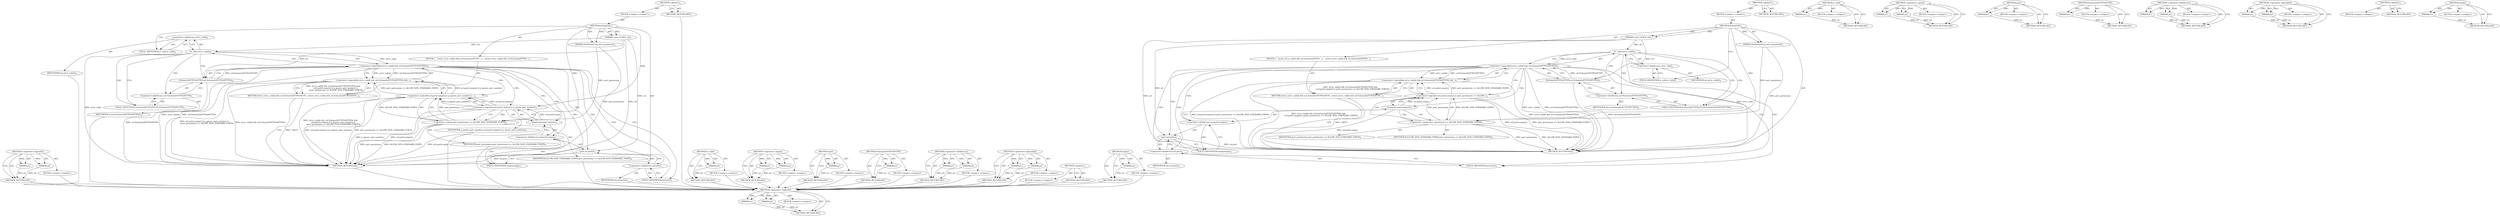 digraph "empty" {
vulnerable_73 [label=<(METHOD,&lt;operator&gt;.logicalOr)>];
vulnerable_74 [label=<(PARAM,p1)>];
vulnerable_75 [label=<(PARAM,p2)>];
vulnerable_76 [label=<(BLOCK,&lt;empty&gt;,&lt;empty&gt;)>];
vulnerable_77 [label=<(METHOD_RETURN,ANY)>];
vulnerable_6 [label=<(METHOD,&lt;global&gt;)<SUB>1</SUB>>];
vulnerable_7 [label=<(BLOCK,&lt;empty&gt;,&lt;empty&gt;)<SUB>1</SUB>>];
vulnerable_8 [label=<(METHOD,IsValidURL)<SUB>1</SUB>>];
vulnerable_9 [label=<(PARAM,const GURL&amp; url)<SUB>1</SUB>>];
vulnerable_10 [label=<(PARAM,PortPermission port_permission)<SUB>1</SUB>>];
vulnerable_11 [label=<(BLOCK,{
   return url.is_valid() &amp;&amp; url.SchemeIsHTTPO...,{
   return url.is_valid() &amp;&amp; url.SchemeIsHTTPO...)<SUB>1</SUB>>];
vulnerable_12 [label=<(RETURN,return url.is_valid() &amp;&amp; url.SchemeIsHTTPOrHTTP...,return url.is_valid() &amp;&amp; url.SchemeIsHTTPOrHTTP...)<SUB>2</SUB>>];
vulnerable_13 [label=<(&lt;operator&gt;.logicalAnd,url.is_valid() &amp;&amp; url.SchemeIsHTTPOrHTTPS() &amp;&amp;
...)<SUB>2</SUB>>];
vulnerable_14 [label=<(&lt;operator&gt;.logicalAnd,url.is_valid() &amp;&amp; url.SchemeIsHTTPOrHTTPS())<SUB>2</SUB>>];
vulnerable_15 [label=<(is_valid,url.is_valid())<SUB>2</SUB>>];
vulnerable_16 [label=<(&lt;operator&gt;.fieldAccess,url.is_valid)<SUB>2</SUB>>];
vulnerable_17 [label=<(IDENTIFIER,url,url.is_valid())<SUB>2</SUB>>];
vulnerable_18 [label=<(FIELD_IDENTIFIER,is_valid,is_valid)<SUB>2</SUB>>];
vulnerable_19 [label=<(SchemeIsHTTPOrHTTPS,url.SchemeIsHTTPOrHTTPS())<SUB>2</SUB>>];
vulnerable_20 [label=<(&lt;operator&gt;.fieldAccess,url.SchemeIsHTTPOrHTTPS)<SUB>2</SUB>>];
vulnerable_21 [label=<(IDENTIFIER,url,url.SchemeIsHTTPOrHTTPS())<SUB>2</SUB>>];
vulnerable_22 [label=<(FIELD_IDENTIFIER,SchemeIsHTTPOrHTTPS,SchemeIsHTTPOrHTTPS)<SUB>2</SUB>>];
vulnerable_23 [label=<(&lt;operator&gt;.logicalOr,url.port().empty() || (port_permission == ALLOW...)<SUB>3</SUB>>];
vulnerable_24 [label=<(empty,url.port().empty())<SUB>3</SUB>>];
vulnerable_25 [label=<(&lt;operator&gt;.fieldAccess,url.port().empty)<SUB>3</SUB>>];
vulnerable_26 [label=<(port,url.port())<SUB>3</SUB>>];
vulnerable_27 [label=<(&lt;operator&gt;.fieldAccess,url.port)<SUB>3</SUB>>];
vulnerable_28 [label=<(IDENTIFIER,url,url.port())<SUB>3</SUB>>];
vulnerable_29 [label=<(FIELD_IDENTIFIER,port,port)<SUB>3</SUB>>];
vulnerable_30 [label=<(FIELD_IDENTIFIER,empty,empty)<SUB>3</SUB>>];
vulnerable_31 [label=<(&lt;operator&gt;.equals,port_permission == ALLOW_NON_STANDARD_PORTS)<SUB>3</SUB>>];
vulnerable_32 [label=<(IDENTIFIER,port_permission,port_permission == ALLOW_NON_STANDARD_PORTS)<SUB>3</SUB>>];
vulnerable_33 [label=<(IDENTIFIER,ALLOW_NON_STANDARD_PORTS,port_permission == ALLOW_NON_STANDARD_PORTS)<SUB>3</SUB>>];
vulnerable_34 [label=<(METHOD_RETURN,bool)<SUB>1</SUB>>];
vulnerable_36 [label=<(METHOD_RETURN,ANY)<SUB>1</SUB>>];
vulnerable_60 [label=<(METHOD,is_valid)>];
vulnerable_61 [label=<(PARAM,p1)>];
vulnerable_62 [label=<(BLOCK,&lt;empty&gt;,&lt;empty&gt;)>];
vulnerable_63 [label=<(METHOD_RETURN,ANY)>];
vulnerable_86 [label=<(METHOD,&lt;operator&gt;.equals)>];
vulnerable_87 [label=<(PARAM,p1)>];
vulnerable_88 [label=<(PARAM,p2)>];
vulnerable_89 [label=<(BLOCK,&lt;empty&gt;,&lt;empty&gt;)>];
vulnerable_90 [label=<(METHOD_RETURN,ANY)>];
vulnerable_82 [label=<(METHOD,port)>];
vulnerable_83 [label=<(PARAM,p1)>];
vulnerable_84 [label=<(BLOCK,&lt;empty&gt;,&lt;empty&gt;)>];
vulnerable_85 [label=<(METHOD_RETURN,ANY)>];
vulnerable_69 [label=<(METHOD,SchemeIsHTTPOrHTTPS)>];
vulnerable_70 [label=<(PARAM,p1)>];
vulnerable_71 [label=<(BLOCK,&lt;empty&gt;,&lt;empty&gt;)>];
vulnerable_72 [label=<(METHOD_RETURN,ANY)>];
vulnerable_64 [label=<(METHOD,&lt;operator&gt;.fieldAccess)>];
vulnerable_65 [label=<(PARAM,p1)>];
vulnerable_66 [label=<(PARAM,p2)>];
vulnerable_67 [label=<(BLOCK,&lt;empty&gt;,&lt;empty&gt;)>];
vulnerable_68 [label=<(METHOD_RETURN,ANY)>];
vulnerable_55 [label=<(METHOD,&lt;operator&gt;.logicalAnd)>];
vulnerable_56 [label=<(PARAM,p1)>];
vulnerable_57 [label=<(PARAM,p2)>];
vulnerable_58 [label=<(BLOCK,&lt;empty&gt;,&lt;empty&gt;)>];
vulnerable_59 [label=<(METHOD_RETURN,ANY)>];
vulnerable_49 [label=<(METHOD,&lt;global&gt;)<SUB>1</SUB>>];
vulnerable_50 [label=<(BLOCK,&lt;empty&gt;,&lt;empty&gt;)>];
vulnerable_51 [label=<(METHOD_RETURN,ANY)>];
vulnerable_78 [label=<(METHOD,empty)>];
vulnerable_79 [label=<(PARAM,p1)>];
vulnerable_80 [label=<(BLOCK,&lt;empty&gt;,&lt;empty&gt;)>];
vulnerable_81 [label=<(METHOD_RETURN,ANY)>];
fixed_75 [label=<(METHOD,&lt;operator&gt;.logicalOr)>];
fixed_76 [label=<(PARAM,p1)>];
fixed_77 [label=<(PARAM,p2)>];
fixed_78 [label=<(BLOCK,&lt;empty&gt;,&lt;empty&gt;)>];
fixed_79 [label=<(METHOD_RETURN,ANY)>];
fixed_6 [label=<(METHOD,&lt;global&gt;)<SUB>1</SUB>>];
fixed_7 [label=<(BLOCK,&lt;empty&gt;,&lt;empty&gt;)<SUB>1</SUB>>];
fixed_8 [label=<(METHOD,IsValidURL)<SUB>1</SUB>>];
fixed_9 [label=<(PARAM,const GURL&amp; url)<SUB>1</SUB>>];
fixed_10 [label=<(PARAM,PortPermission port_permission)<SUB>1</SUB>>];
fixed_11 [label=<(BLOCK,{
   return url.is_valid() &amp;&amp; url.SchemeIsHTTPO...,{
   return url.is_valid() &amp;&amp; url.SchemeIsHTTPO...)<SUB>1</SUB>>];
fixed_12 [label=<(RETURN,return url.is_valid() &amp;&amp; url.SchemeIsHTTPOrHTTP...,return url.is_valid() &amp;&amp; url.SchemeIsHTTPOrHTTP...)<SUB>2</SUB>>];
fixed_13 [label=<(&lt;operator&gt;.logicalAnd,url.is_valid() &amp;&amp; url.SchemeIsHTTPOrHTTPS() &amp;&amp;
...)<SUB>2</SUB>>];
fixed_14 [label=<(&lt;operator&gt;.logicalAnd,url.is_valid() &amp;&amp; url.SchemeIsHTTPOrHTTPS())<SUB>2</SUB>>];
fixed_15 [label=<(is_valid,url.is_valid())<SUB>2</SUB>>];
fixed_16 [label=<(&lt;operator&gt;.fieldAccess,url.is_valid)<SUB>2</SUB>>];
fixed_17 [label=<(IDENTIFIER,url,url.is_valid())<SUB>2</SUB>>];
fixed_18 [label=<(FIELD_IDENTIFIER,is_valid,is_valid)<SUB>2</SUB>>];
fixed_19 [label=<(SchemeIsHTTPOrHTTPS,url.SchemeIsHTTPOrHTTPS())<SUB>2</SUB>>];
fixed_20 [label=<(&lt;operator&gt;.fieldAccess,url.SchemeIsHTTPOrHTTPS)<SUB>2</SUB>>];
fixed_21 [label=<(IDENTIFIER,url,url.SchemeIsHTTPOrHTTPS())<SUB>2</SUB>>];
fixed_22 [label=<(FIELD_IDENTIFIER,SchemeIsHTTPOrHTTPS,SchemeIsHTTPOrHTTPS)<SUB>2</SUB>>];
fixed_23 [label=<(&lt;operator&gt;.logicalOr,url.port().empty() || g_ignore_port_numbers ||
...)<SUB>3</SUB>>];
fixed_24 [label=<(&lt;operator&gt;.logicalOr,url.port().empty() || g_ignore_port_numbers)<SUB>3</SUB>>];
fixed_25 [label=<(empty,url.port().empty())<SUB>3</SUB>>];
fixed_26 [label=<(&lt;operator&gt;.fieldAccess,url.port().empty)<SUB>3</SUB>>];
fixed_27 [label=<(port,url.port())<SUB>3</SUB>>];
fixed_28 [label=<(&lt;operator&gt;.fieldAccess,url.port)<SUB>3</SUB>>];
fixed_29 [label=<(IDENTIFIER,url,url.port())<SUB>3</SUB>>];
fixed_30 [label=<(FIELD_IDENTIFIER,port,port)<SUB>3</SUB>>];
fixed_31 [label=<(FIELD_IDENTIFIER,empty,empty)<SUB>3</SUB>>];
fixed_32 [label=<(IDENTIFIER,g_ignore_port_numbers,url.port().empty() || g_ignore_port_numbers)<SUB>3</SUB>>];
fixed_33 [label=<(&lt;operator&gt;.equals,port_permission == ALLOW_NON_STANDARD_PORTS)<SUB>4</SUB>>];
fixed_34 [label=<(IDENTIFIER,port_permission,port_permission == ALLOW_NON_STANDARD_PORTS)<SUB>4</SUB>>];
fixed_35 [label=<(IDENTIFIER,ALLOW_NON_STANDARD_PORTS,port_permission == ALLOW_NON_STANDARD_PORTS)<SUB>4</SUB>>];
fixed_36 [label=<(METHOD_RETURN,bool)<SUB>1</SUB>>];
fixed_38 [label=<(METHOD_RETURN,ANY)<SUB>1</SUB>>];
fixed_62 [label=<(METHOD,is_valid)>];
fixed_63 [label=<(PARAM,p1)>];
fixed_64 [label=<(BLOCK,&lt;empty&gt;,&lt;empty&gt;)>];
fixed_65 [label=<(METHOD_RETURN,ANY)>];
fixed_88 [label=<(METHOD,&lt;operator&gt;.equals)>];
fixed_89 [label=<(PARAM,p1)>];
fixed_90 [label=<(PARAM,p2)>];
fixed_91 [label=<(BLOCK,&lt;empty&gt;,&lt;empty&gt;)>];
fixed_92 [label=<(METHOD_RETURN,ANY)>];
fixed_84 [label=<(METHOD,port)>];
fixed_85 [label=<(PARAM,p1)>];
fixed_86 [label=<(BLOCK,&lt;empty&gt;,&lt;empty&gt;)>];
fixed_87 [label=<(METHOD_RETURN,ANY)>];
fixed_71 [label=<(METHOD,SchemeIsHTTPOrHTTPS)>];
fixed_72 [label=<(PARAM,p1)>];
fixed_73 [label=<(BLOCK,&lt;empty&gt;,&lt;empty&gt;)>];
fixed_74 [label=<(METHOD_RETURN,ANY)>];
fixed_66 [label=<(METHOD,&lt;operator&gt;.fieldAccess)>];
fixed_67 [label=<(PARAM,p1)>];
fixed_68 [label=<(PARAM,p2)>];
fixed_69 [label=<(BLOCK,&lt;empty&gt;,&lt;empty&gt;)>];
fixed_70 [label=<(METHOD_RETURN,ANY)>];
fixed_57 [label=<(METHOD,&lt;operator&gt;.logicalAnd)>];
fixed_58 [label=<(PARAM,p1)>];
fixed_59 [label=<(PARAM,p2)>];
fixed_60 [label=<(BLOCK,&lt;empty&gt;,&lt;empty&gt;)>];
fixed_61 [label=<(METHOD_RETURN,ANY)>];
fixed_51 [label=<(METHOD,&lt;global&gt;)<SUB>1</SUB>>];
fixed_52 [label=<(BLOCK,&lt;empty&gt;,&lt;empty&gt;)>];
fixed_53 [label=<(METHOD_RETURN,ANY)>];
fixed_80 [label=<(METHOD,empty)>];
fixed_81 [label=<(PARAM,p1)>];
fixed_82 [label=<(BLOCK,&lt;empty&gt;,&lt;empty&gt;)>];
fixed_83 [label=<(METHOD_RETURN,ANY)>];
vulnerable_73 -> vulnerable_74  [key=0, label="AST: "];
vulnerable_73 -> vulnerable_74  [key=1, label="DDG: "];
vulnerable_73 -> vulnerable_76  [key=0, label="AST: "];
vulnerable_73 -> vulnerable_75  [key=0, label="AST: "];
vulnerable_73 -> vulnerable_75  [key=1, label="DDG: "];
vulnerable_73 -> vulnerable_77  [key=0, label="AST: "];
vulnerable_73 -> vulnerable_77  [key=1, label="CFG: "];
vulnerable_74 -> vulnerable_77  [key=0, label="DDG: p1"];
vulnerable_75 -> vulnerable_77  [key=0, label="DDG: p2"];
vulnerable_6 -> vulnerable_7  [key=0, label="AST: "];
vulnerable_6 -> vulnerable_36  [key=0, label="AST: "];
vulnerable_6 -> vulnerable_36  [key=1, label="CFG: "];
vulnerable_7 -> vulnerable_8  [key=0, label="AST: "];
vulnerable_8 -> vulnerable_9  [key=0, label="AST: "];
vulnerable_8 -> vulnerable_9  [key=1, label="DDG: "];
vulnerable_8 -> vulnerable_10  [key=0, label="AST: "];
vulnerable_8 -> vulnerable_10  [key=1, label="DDG: "];
vulnerable_8 -> vulnerable_11  [key=0, label="AST: "];
vulnerable_8 -> vulnerable_34  [key=0, label="AST: "];
vulnerable_8 -> vulnerable_18  [key=0, label="CFG: "];
vulnerable_8 -> vulnerable_31  [key=0, label="DDG: "];
vulnerable_9 -> vulnerable_34  [key=0, label="DDG: url"];
vulnerable_9 -> vulnerable_15  [key=0, label="DDG: url"];
vulnerable_9 -> vulnerable_19  [key=0, label="DDG: url"];
vulnerable_9 -> vulnerable_26  [key=0, label="DDG: url"];
vulnerable_10 -> vulnerable_34  [key=0, label="DDG: port_permission"];
vulnerable_10 -> vulnerable_31  [key=0, label="DDG: port_permission"];
vulnerable_11 -> vulnerable_12  [key=0, label="AST: "];
vulnerable_12 -> vulnerable_13  [key=0, label="AST: "];
vulnerable_12 -> vulnerable_34  [key=0, label="CFG: "];
vulnerable_12 -> vulnerable_34  [key=1, label="DDG: &lt;RET&gt;"];
vulnerable_13 -> vulnerable_14  [key=0, label="AST: "];
vulnerable_13 -> vulnerable_23  [key=0, label="AST: "];
vulnerable_13 -> vulnerable_12  [key=0, label="CFG: "];
vulnerable_13 -> vulnerable_12  [key=1, label="DDG: url.is_valid() &amp;&amp; url.SchemeIsHTTPOrHTTPS() &amp;&amp;
         (url.port().empty() || (port_permission == ALLOW_NON_STANDARD_PORTS))"];
vulnerable_13 -> vulnerable_34  [key=0, label="DDG: url.is_valid() &amp;&amp; url.SchemeIsHTTPOrHTTPS()"];
vulnerable_13 -> vulnerable_34  [key=1, label="DDG: url.port().empty() || (port_permission == ALLOW_NON_STANDARD_PORTS)"];
vulnerable_13 -> vulnerable_34  [key=2, label="DDG: url.is_valid() &amp;&amp; url.SchemeIsHTTPOrHTTPS() &amp;&amp;
         (url.port().empty() || (port_permission == ALLOW_NON_STANDARD_PORTS))"];
vulnerable_14 -> vulnerable_15  [key=0, label="AST: "];
vulnerable_14 -> vulnerable_19  [key=0, label="AST: "];
vulnerable_14 -> vulnerable_13  [key=0, label="CFG: "];
vulnerable_14 -> vulnerable_13  [key=1, label="DDG: url.is_valid()"];
vulnerable_14 -> vulnerable_13  [key=2, label="DDG: url.SchemeIsHTTPOrHTTPS()"];
vulnerable_14 -> vulnerable_29  [key=0, label="CFG: "];
vulnerable_14 -> vulnerable_29  [key=1, label="CDG: "];
vulnerable_14 -> vulnerable_34  [key=0, label="DDG: url.is_valid()"];
vulnerable_14 -> vulnerable_34  [key=1, label="DDG: url.SchemeIsHTTPOrHTTPS()"];
vulnerable_14 -> vulnerable_24  [key=0, label="CDG: "];
vulnerable_14 -> vulnerable_30  [key=0, label="CDG: "];
vulnerable_14 -> vulnerable_26  [key=0, label="CDG: "];
vulnerable_14 -> vulnerable_23  [key=0, label="CDG: "];
vulnerable_14 -> vulnerable_25  [key=0, label="CDG: "];
vulnerable_14 -> vulnerable_27  [key=0, label="CDG: "];
vulnerable_15 -> vulnerable_16  [key=0, label="AST: "];
vulnerable_15 -> vulnerable_14  [key=0, label="CFG: "];
vulnerable_15 -> vulnerable_14  [key=1, label="DDG: url.is_valid"];
vulnerable_15 -> vulnerable_22  [key=0, label="CFG: "];
vulnerable_15 -> vulnerable_22  [key=1, label="CDG: "];
vulnerable_15 -> vulnerable_34  [key=0, label="DDG: url.is_valid"];
vulnerable_15 -> vulnerable_19  [key=0, label="CDG: "];
vulnerable_15 -> vulnerable_20  [key=0, label="CDG: "];
vulnerable_16 -> vulnerable_17  [key=0, label="AST: "];
vulnerable_16 -> vulnerable_18  [key=0, label="AST: "];
vulnerable_16 -> vulnerable_15  [key=0, label="CFG: "];
vulnerable_18 -> vulnerable_16  [key=0, label="CFG: "];
vulnerable_19 -> vulnerable_20  [key=0, label="AST: "];
vulnerable_19 -> vulnerable_14  [key=0, label="CFG: "];
vulnerable_19 -> vulnerable_14  [key=1, label="DDG: url.SchemeIsHTTPOrHTTPS"];
vulnerable_19 -> vulnerable_34  [key=0, label="DDG: url.SchemeIsHTTPOrHTTPS"];
vulnerable_20 -> vulnerable_21  [key=0, label="AST: "];
vulnerable_20 -> vulnerable_22  [key=0, label="AST: "];
vulnerable_20 -> vulnerable_19  [key=0, label="CFG: "];
vulnerable_22 -> vulnerable_20  [key=0, label="CFG: "];
vulnerable_23 -> vulnerable_24  [key=0, label="AST: "];
vulnerable_23 -> vulnerable_31  [key=0, label="AST: "];
vulnerable_23 -> vulnerable_13  [key=0, label="CFG: "];
vulnerable_23 -> vulnerable_13  [key=1, label="DDG: url.port().empty()"];
vulnerable_23 -> vulnerable_13  [key=2, label="DDG: port_permission == ALLOW_NON_STANDARD_PORTS"];
vulnerable_23 -> vulnerable_34  [key=0, label="DDG: url.port().empty()"];
vulnerable_23 -> vulnerable_34  [key=1, label="DDG: port_permission == ALLOW_NON_STANDARD_PORTS"];
vulnerable_24 -> vulnerable_25  [key=0, label="AST: "];
vulnerable_24 -> vulnerable_23  [key=0, label="CFG: "];
vulnerable_24 -> vulnerable_23  [key=1, label="DDG: url.port().empty"];
vulnerable_24 -> vulnerable_31  [key=0, label="CFG: "];
vulnerable_24 -> vulnerable_31  [key=1, label="CDG: "];
vulnerable_24 -> vulnerable_34  [key=0, label="DDG: url.port().empty"];
vulnerable_25 -> vulnerable_26  [key=0, label="AST: "];
vulnerable_25 -> vulnerable_30  [key=0, label="AST: "];
vulnerable_25 -> vulnerable_24  [key=0, label="CFG: "];
vulnerable_26 -> vulnerable_27  [key=0, label="AST: "];
vulnerable_26 -> vulnerable_30  [key=0, label="CFG: "];
vulnerable_26 -> vulnerable_34  [key=0, label="DDG: url.port"];
vulnerable_27 -> vulnerable_28  [key=0, label="AST: "];
vulnerable_27 -> vulnerable_29  [key=0, label="AST: "];
vulnerable_27 -> vulnerable_26  [key=0, label="CFG: "];
vulnerable_29 -> vulnerable_27  [key=0, label="CFG: "];
vulnerable_30 -> vulnerable_25  [key=0, label="CFG: "];
vulnerable_31 -> vulnerable_32  [key=0, label="AST: "];
vulnerable_31 -> vulnerable_33  [key=0, label="AST: "];
vulnerable_31 -> vulnerable_23  [key=0, label="CFG: "];
vulnerable_31 -> vulnerable_23  [key=1, label="DDG: port_permission"];
vulnerable_31 -> vulnerable_23  [key=2, label="DDG: ALLOW_NON_STANDARD_PORTS"];
vulnerable_31 -> vulnerable_34  [key=0, label="DDG: port_permission"];
vulnerable_31 -> vulnerable_34  [key=1, label="DDG: ALLOW_NON_STANDARD_PORTS"];
vulnerable_60 -> vulnerable_61  [key=0, label="AST: "];
vulnerable_60 -> vulnerable_61  [key=1, label="DDG: "];
vulnerable_60 -> vulnerable_62  [key=0, label="AST: "];
vulnerable_60 -> vulnerable_63  [key=0, label="AST: "];
vulnerable_60 -> vulnerable_63  [key=1, label="CFG: "];
vulnerable_61 -> vulnerable_63  [key=0, label="DDG: p1"];
vulnerable_86 -> vulnerable_87  [key=0, label="AST: "];
vulnerable_86 -> vulnerable_87  [key=1, label="DDG: "];
vulnerable_86 -> vulnerable_89  [key=0, label="AST: "];
vulnerable_86 -> vulnerable_88  [key=0, label="AST: "];
vulnerable_86 -> vulnerable_88  [key=1, label="DDG: "];
vulnerable_86 -> vulnerable_90  [key=0, label="AST: "];
vulnerable_86 -> vulnerable_90  [key=1, label="CFG: "];
vulnerable_87 -> vulnerable_90  [key=0, label="DDG: p1"];
vulnerable_88 -> vulnerable_90  [key=0, label="DDG: p2"];
vulnerable_82 -> vulnerable_83  [key=0, label="AST: "];
vulnerable_82 -> vulnerable_83  [key=1, label="DDG: "];
vulnerable_82 -> vulnerable_84  [key=0, label="AST: "];
vulnerable_82 -> vulnerable_85  [key=0, label="AST: "];
vulnerable_82 -> vulnerable_85  [key=1, label="CFG: "];
vulnerable_83 -> vulnerable_85  [key=0, label="DDG: p1"];
vulnerable_69 -> vulnerable_70  [key=0, label="AST: "];
vulnerable_69 -> vulnerable_70  [key=1, label="DDG: "];
vulnerable_69 -> vulnerable_71  [key=0, label="AST: "];
vulnerable_69 -> vulnerable_72  [key=0, label="AST: "];
vulnerable_69 -> vulnerable_72  [key=1, label="CFG: "];
vulnerable_70 -> vulnerable_72  [key=0, label="DDG: p1"];
vulnerable_64 -> vulnerable_65  [key=0, label="AST: "];
vulnerable_64 -> vulnerable_65  [key=1, label="DDG: "];
vulnerable_64 -> vulnerable_67  [key=0, label="AST: "];
vulnerable_64 -> vulnerable_66  [key=0, label="AST: "];
vulnerable_64 -> vulnerable_66  [key=1, label="DDG: "];
vulnerable_64 -> vulnerable_68  [key=0, label="AST: "];
vulnerable_64 -> vulnerable_68  [key=1, label="CFG: "];
vulnerable_65 -> vulnerable_68  [key=0, label="DDG: p1"];
vulnerable_66 -> vulnerable_68  [key=0, label="DDG: p2"];
vulnerable_55 -> vulnerable_56  [key=0, label="AST: "];
vulnerable_55 -> vulnerable_56  [key=1, label="DDG: "];
vulnerable_55 -> vulnerable_58  [key=0, label="AST: "];
vulnerable_55 -> vulnerable_57  [key=0, label="AST: "];
vulnerable_55 -> vulnerable_57  [key=1, label="DDG: "];
vulnerable_55 -> vulnerable_59  [key=0, label="AST: "];
vulnerable_55 -> vulnerable_59  [key=1, label="CFG: "];
vulnerable_56 -> vulnerable_59  [key=0, label="DDG: p1"];
vulnerable_57 -> vulnerable_59  [key=0, label="DDG: p2"];
vulnerable_49 -> vulnerable_50  [key=0, label="AST: "];
vulnerable_49 -> vulnerable_51  [key=0, label="AST: "];
vulnerable_49 -> vulnerable_51  [key=1, label="CFG: "];
vulnerable_78 -> vulnerable_79  [key=0, label="AST: "];
vulnerable_78 -> vulnerable_79  [key=1, label="DDG: "];
vulnerable_78 -> vulnerable_80  [key=0, label="AST: "];
vulnerable_78 -> vulnerable_81  [key=0, label="AST: "];
vulnerable_78 -> vulnerable_81  [key=1, label="CFG: "];
vulnerable_79 -> vulnerable_81  [key=0, label="DDG: p1"];
fixed_75 -> fixed_76  [key=0, label="AST: "];
fixed_75 -> fixed_76  [key=1, label="DDG: "];
fixed_75 -> fixed_78  [key=0, label="AST: "];
fixed_75 -> fixed_77  [key=0, label="AST: "];
fixed_75 -> fixed_77  [key=1, label="DDG: "];
fixed_75 -> fixed_79  [key=0, label="AST: "];
fixed_75 -> fixed_79  [key=1, label="CFG: "];
fixed_76 -> fixed_79  [key=0, label="DDG: p1"];
fixed_77 -> fixed_79  [key=0, label="DDG: p2"];
fixed_78 -> vulnerable_73  [key=0];
fixed_79 -> vulnerable_73  [key=0];
fixed_6 -> fixed_7  [key=0, label="AST: "];
fixed_6 -> fixed_38  [key=0, label="AST: "];
fixed_6 -> fixed_38  [key=1, label="CFG: "];
fixed_7 -> fixed_8  [key=0, label="AST: "];
fixed_8 -> fixed_9  [key=0, label="AST: "];
fixed_8 -> fixed_9  [key=1, label="DDG: "];
fixed_8 -> fixed_10  [key=0, label="AST: "];
fixed_8 -> fixed_10  [key=1, label="DDG: "];
fixed_8 -> fixed_11  [key=0, label="AST: "];
fixed_8 -> fixed_36  [key=0, label="AST: "];
fixed_8 -> fixed_18  [key=0, label="CFG: "];
fixed_8 -> fixed_24  [key=0, label="DDG: "];
fixed_8 -> fixed_33  [key=0, label="DDG: "];
fixed_9 -> fixed_36  [key=0, label="DDG: url"];
fixed_9 -> fixed_15  [key=0, label="DDG: url"];
fixed_9 -> fixed_19  [key=0, label="DDG: url"];
fixed_9 -> fixed_27  [key=0, label="DDG: url"];
fixed_10 -> fixed_36  [key=0, label="DDG: port_permission"];
fixed_10 -> fixed_33  [key=0, label="DDG: port_permission"];
fixed_11 -> fixed_12  [key=0, label="AST: "];
fixed_12 -> fixed_13  [key=0, label="AST: "];
fixed_12 -> fixed_36  [key=0, label="CFG: "];
fixed_12 -> fixed_36  [key=1, label="DDG: &lt;RET&gt;"];
fixed_13 -> fixed_14  [key=0, label="AST: "];
fixed_13 -> fixed_23  [key=0, label="AST: "];
fixed_13 -> fixed_12  [key=0, label="CFG: "];
fixed_13 -> fixed_12  [key=1, label="DDG: url.is_valid() &amp;&amp; url.SchemeIsHTTPOrHTTPS() &amp;&amp;
         (url.port().empty() || g_ignore_port_numbers ||
          (port_permission == ALLOW_NON_STANDARD_PORTS))"];
fixed_13 -> fixed_36  [key=0, label="DDG: url.is_valid() &amp;&amp; url.SchemeIsHTTPOrHTTPS()"];
fixed_13 -> fixed_36  [key=1, label="DDG: url.port().empty() || g_ignore_port_numbers ||
          (port_permission == ALLOW_NON_STANDARD_PORTS)"];
fixed_13 -> fixed_36  [key=2, label="DDG: url.is_valid() &amp;&amp; url.SchemeIsHTTPOrHTTPS() &amp;&amp;
         (url.port().empty() || g_ignore_port_numbers ||
          (port_permission == ALLOW_NON_STANDARD_PORTS))"];
fixed_14 -> fixed_15  [key=0, label="AST: "];
fixed_14 -> fixed_19  [key=0, label="AST: "];
fixed_14 -> fixed_13  [key=0, label="CFG: "];
fixed_14 -> fixed_13  [key=1, label="DDG: url.is_valid()"];
fixed_14 -> fixed_13  [key=2, label="DDG: url.SchemeIsHTTPOrHTTPS()"];
fixed_14 -> fixed_30  [key=0, label="CFG: "];
fixed_14 -> fixed_30  [key=1, label="CDG: "];
fixed_14 -> fixed_36  [key=0, label="DDG: url.is_valid()"];
fixed_14 -> fixed_36  [key=1, label="DDG: url.SchemeIsHTTPOrHTTPS()"];
fixed_14 -> fixed_24  [key=0, label="CDG: "];
fixed_14 -> fixed_26  [key=0, label="CDG: "];
fixed_14 -> fixed_23  [key=0, label="CDG: "];
fixed_14 -> fixed_28  [key=0, label="CDG: "];
fixed_14 -> fixed_25  [key=0, label="CDG: "];
fixed_14 -> fixed_27  [key=0, label="CDG: "];
fixed_14 -> fixed_31  [key=0, label="CDG: "];
fixed_15 -> fixed_16  [key=0, label="AST: "];
fixed_15 -> fixed_14  [key=0, label="CFG: "];
fixed_15 -> fixed_14  [key=1, label="DDG: url.is_valid"];
fixed_15 -> fixed_22  [key=0, label="CFG: "];
fixed_15 -> fixed_22  [key=1, label="CDG: "];
fixed_15 -> fixed_36  [key=0, label="DDG: url.is_valid"];
fixed_15 -> fixed_19  [key=0, label="CDG: "];
fixed_15 -> fixed_20  [key=0, label="CDG: "];
fixed_16 -> fixed_17  [key=0, label="AST: "];
fixed_16 -> fixed_18  [key=0, label="AST: "];
fixed_16 -> fixed_15  [key=0, label="CFG: "];
fixed_17 -> vulnerable_73  [key=0];
fixed_18 -> fixed_16  [key=0, label="CFG: "];
fixed_19 -> fixed_20  [key=0, label="AST: "];
fixed_19 -> fixed_14  [key=0, label="CFG: "];
fixed_19 -> fixed_14  [key=1, label="DDG: url.SchemeIsHTTPOrHTTPS"];
fixed_19 -> fixed_36  [key=0, label="DDG: url.SchemeIsHTTPOrHTTPS"];
fixed_20 -> fixed_21  [key=0, label="AST: "];
fixed_20 -> fixed_22  [key=0, label="AST: "];
fixed_20 -> fixed_19  [key=0, label="CFG: "];
fixed_21 -> vulnerable_73  [key=0];
fixed_22 -> fixed_20  [key=0, label="CFG: "];
fixed_23 -> fixed_24  [key=0, label="AST: "];
fixed_23 -> fixed_33  [key=0, label="AST: "];
fixed_23 -> fixed_13  [key=0, label="CFG: "];
fixed_23 -> fixed_13  [key=1, label="DDG: url.port().empty() || g_ignore_port_numbers"];
fixed_23 -> fixed_13  [key=2, label="DDG: port_permission == ALLOW_NON_STANDARD_PORTS"];
fixed_23 -> fixed_36  [key=0, label="DDG: url.port().empty() || g_ignore_port_numbers"];
fixed_23 -> fixed_36  [key=1, label="DDG: port_permission == ALLOW_NON_STANDARD_PORTS"];
fixed_24 -> fixed_25  [key=0, label="AST: "];
fixed_24 -> fixed_32  [key=0, label="AST: "];
fixed_24 -> fixed_23  [key=0, label="CFG: "];
fixed_24 -> fixed_23  [key=1, label="DDG: url.port().empty()"];
fixed_24 -> fixed_23  [key=2, label="DDG: g_ignore_port_numbers"];
fixed_24 -> fixed_33  [key=0, label="CFG: "];
fixed_24 -> fixed_33  [key=1, label="CDG: "];
fixed_24 -> fixed_36  [key=0, label="DDG: url.port().empty()"];
fixed_24 -> fixed_36  [key=1, label="DDG: g_ignore_port_numbers"];
fixed_25 -> fixed_26  [key=0, label="AST: "];
fixed_25 -> fixed_24  [key=0, label="CFG: "];
fixed_25 -> fixed_24  [key=1, label="DDG: url.port().empty"];
fixed_25 -> fixed_36  [key=0, label="DDG: url.port().empty"];
fixed_26 -> fixed_27  [key=0, label="AST: "];
fixed_26 -> fixed_31  [key=0, label="AST: "];
fixed_26 -> fixed_25  [key=0, label="CFG: "];
fixed_27 -> fixed_28  [key=0, label="AST: "];
fixed_27 -> fixed_31  [key=0, label="CFG: "];
fixed_27 -> fixed_36  [key=0, label="DDG: url.port"];
fixed_28 -> fixed_29  [key=0, label="AST: "];
fixed_28 -> fixed_30  [key=0, label="AST: "];
fixed_28 -> fixed_27  [key=0, label="CFG: "];
fixed_29 -> vulnerable_73  [key=0];
fixed_30 -> fixed_28  [key=0, label="CFG: "];
fixed_31 -> fixed_26  [key=0, label="CFG: "];
fixed_32 -> vulnerable_73  [key=0];
fixed_33 -> fixed_34  [key=0, label="AST: "];
fixed_33 -> fixed_35  [key=0, label="AST: "];
fixed_33 -> fixed_23  [key=0, label="CFG: "];
fixed_33 -> fixed_23  [key=1, label="DDG: port_permission"];
fixed_33 -> fixed_23  [key=2, label="DDG: ALLOW_NON_STANDARD_PORTS"];
fixed_33 -> fixed_36  [key=0, label="DDG: port_permission"];
fixed_33 -> fixed_36  [key=1, label="DDG: ALLOW_NON_STANDARD_PORTS"];
fixed_34 -> vulnerable_73  [key=0];
fixed_35 -> vulnerable_73  [key=0];
fixed_36 -> vulnerable_73  [key=0];
fixed_38 -> vulnerable_73  [key=0];
fixed_62 -> fixed_63  [key=0, label="AST: "];
fixed_62 -> fixed_63  [key=1, label="DDG: "];
fixed_62 -> fixed_64  [key=0, label="AST: "];
fixed_62 -> fixed_65  [key=0, label="AST: "];
fixed_62 -> fixed_65  [key=1, label="CFG: "];
fixed_63 -> fixed_65  [key=0, label="DDG: p1"];
fixed_64 -> vulnerable_73  [key=0];
fixed_65 -> vulnerable_73  [key=0];
fixed_88 -> fixed_89  [key=0, label="AST: "];
fixed_88 -> fixed_89  [key=1, label="DDG: "];
fixed_88 -> fixed_91  [key=0, label="AST: "];
fixed_88 -> fixed_90  [key=0, label="AST: "];
fixed_88 -> fixed_90  [key=1, label="DDG: "];
fixed_88 -> fixed_92  [key=0, label="AST: "];
fixed_88 -> fixed_92  [key=1, label="CFG: "];
fixed_89 -> fixed_92  [key=0, label="DDG: p1"];
fixed_90 -> fixed_92  [key=0, label="DDG: p2"];
fixed_91 -> vulnerable_73  [key=0];
fixed_92 -> vulnerable_73  [key=0];
fixed_84 -> fixed_85  [key=0, label="AST: "];
fixed_84 -> fixed_85  [key=1, label="DDG: "];
fixed_84 -> fixed_86  [key=0, label="AST: "];
fixed_84 -> fixed_87  [key=0, label="AST: "];
fixed_84 -> fixed_87  [key=1, label="CFG: "];
fixed_85 -> fixed_87  [key=0, label="DDG: p1"];
fixed_86 -> vulnerable_73  [key=0];
fixed_87 -> vulnerable_73  [key=0];
fixed_71 -> fixed_72  [key=0, label="AST: "];
fixed_71 -> fixed_72  [key=1, label="DDG: "];
fixed_71 -> fixed_73  [key=0, label="AST: "];
fixed_71 -> fixed_74  [key=0, label="AST: "];
fixed_71 -> fixed_74  [key=1, label="CFG: "];
fixed_72 -> fixed_74  [key=0, label="DDG: p1"];
fixed_73 -> vulnerable_73  [key=0];
fixed_74 -> vulnerable_73  [key=0];
fixed_66 -> fixed_67  [key=0, label="AST: "];
fixed_66 -> fixed_67  [key=1, label="DDG: "];
fixed_66 -> fixed_69  [key=0, label="AST: "];
fixed_66 -> fixed_68  [key=0, label="AST: "];
fixed_66 -> fixed_68  [key=1, label="DDG: "];
fixed_66 -> fixed_70  [key=0, label="AST: "];
fixed_66 -> fixed_70  [key=1, label="CFG: "];
fixed_67 -> fixed_70  [key=0, label="DDG: p1"];
fixed_68 -> fixed_70  [key=0, label="DDG: p2"];
fixed_69 -> vulnerable_73  [key=0];
fixed_70 -> vulnerable_73  [key=0];
fixed_57 -> fixed_58  [key=0, label="AST: "];
fixed_57 -> fixed_58  [key=1, label="DDG: "];
fixed_57 -> fixed_60  [key=0, label="AST: "];
fixed_57 -> fixed_59  [key=0, label="AST: "];
fixed_57 -> fixed_59  [key=1, label="DDG: "];
fixed_57 -> fixed_61  [key=0, label="AST: "];
fixed_57 -> fixed_61  [key=1, label="CFG: "];
fixed_58 -> fixed_61  [key=0, label="DDG: p1"];
fixed_59 -> fixed_61  [key=0, label="DDG: p2"];
fixed_60 -> vulnerable_73  [key=0];
fixed_61 -> vulnerable_73  [key=0];
fixed_51 -> fixed_52  [key=0, label="AST: "];
fixed_51 -> fixed_53  [key=0, label="AST: "];
fixed_51 -> fixed_53  [key=1, label="CFG: "];
fixed_52 -> vulnerable_73  [key=0];
fixed_53 -> vulnerable_73  [key=0];
fixed_80 -> fixed_81  [key=0, label="AST: "];
fixed_80 -> fixed_81  [key=1, label="DDG: "];
fixed_80 -> fixed_82  [key=0, label="AST: "];
fixed_80 -> fixed_83  [key=0, label="AST: "];
fixed_80 -> fixed_83  [key=1, label="CFG: "];
fixed_81 -> fixed_83  [key=0, label="DDG: p1"];
fixed_82 -> vulnerable_73  [key=0];
fixed_83 -> vulnerable_73  [key=0];
}
